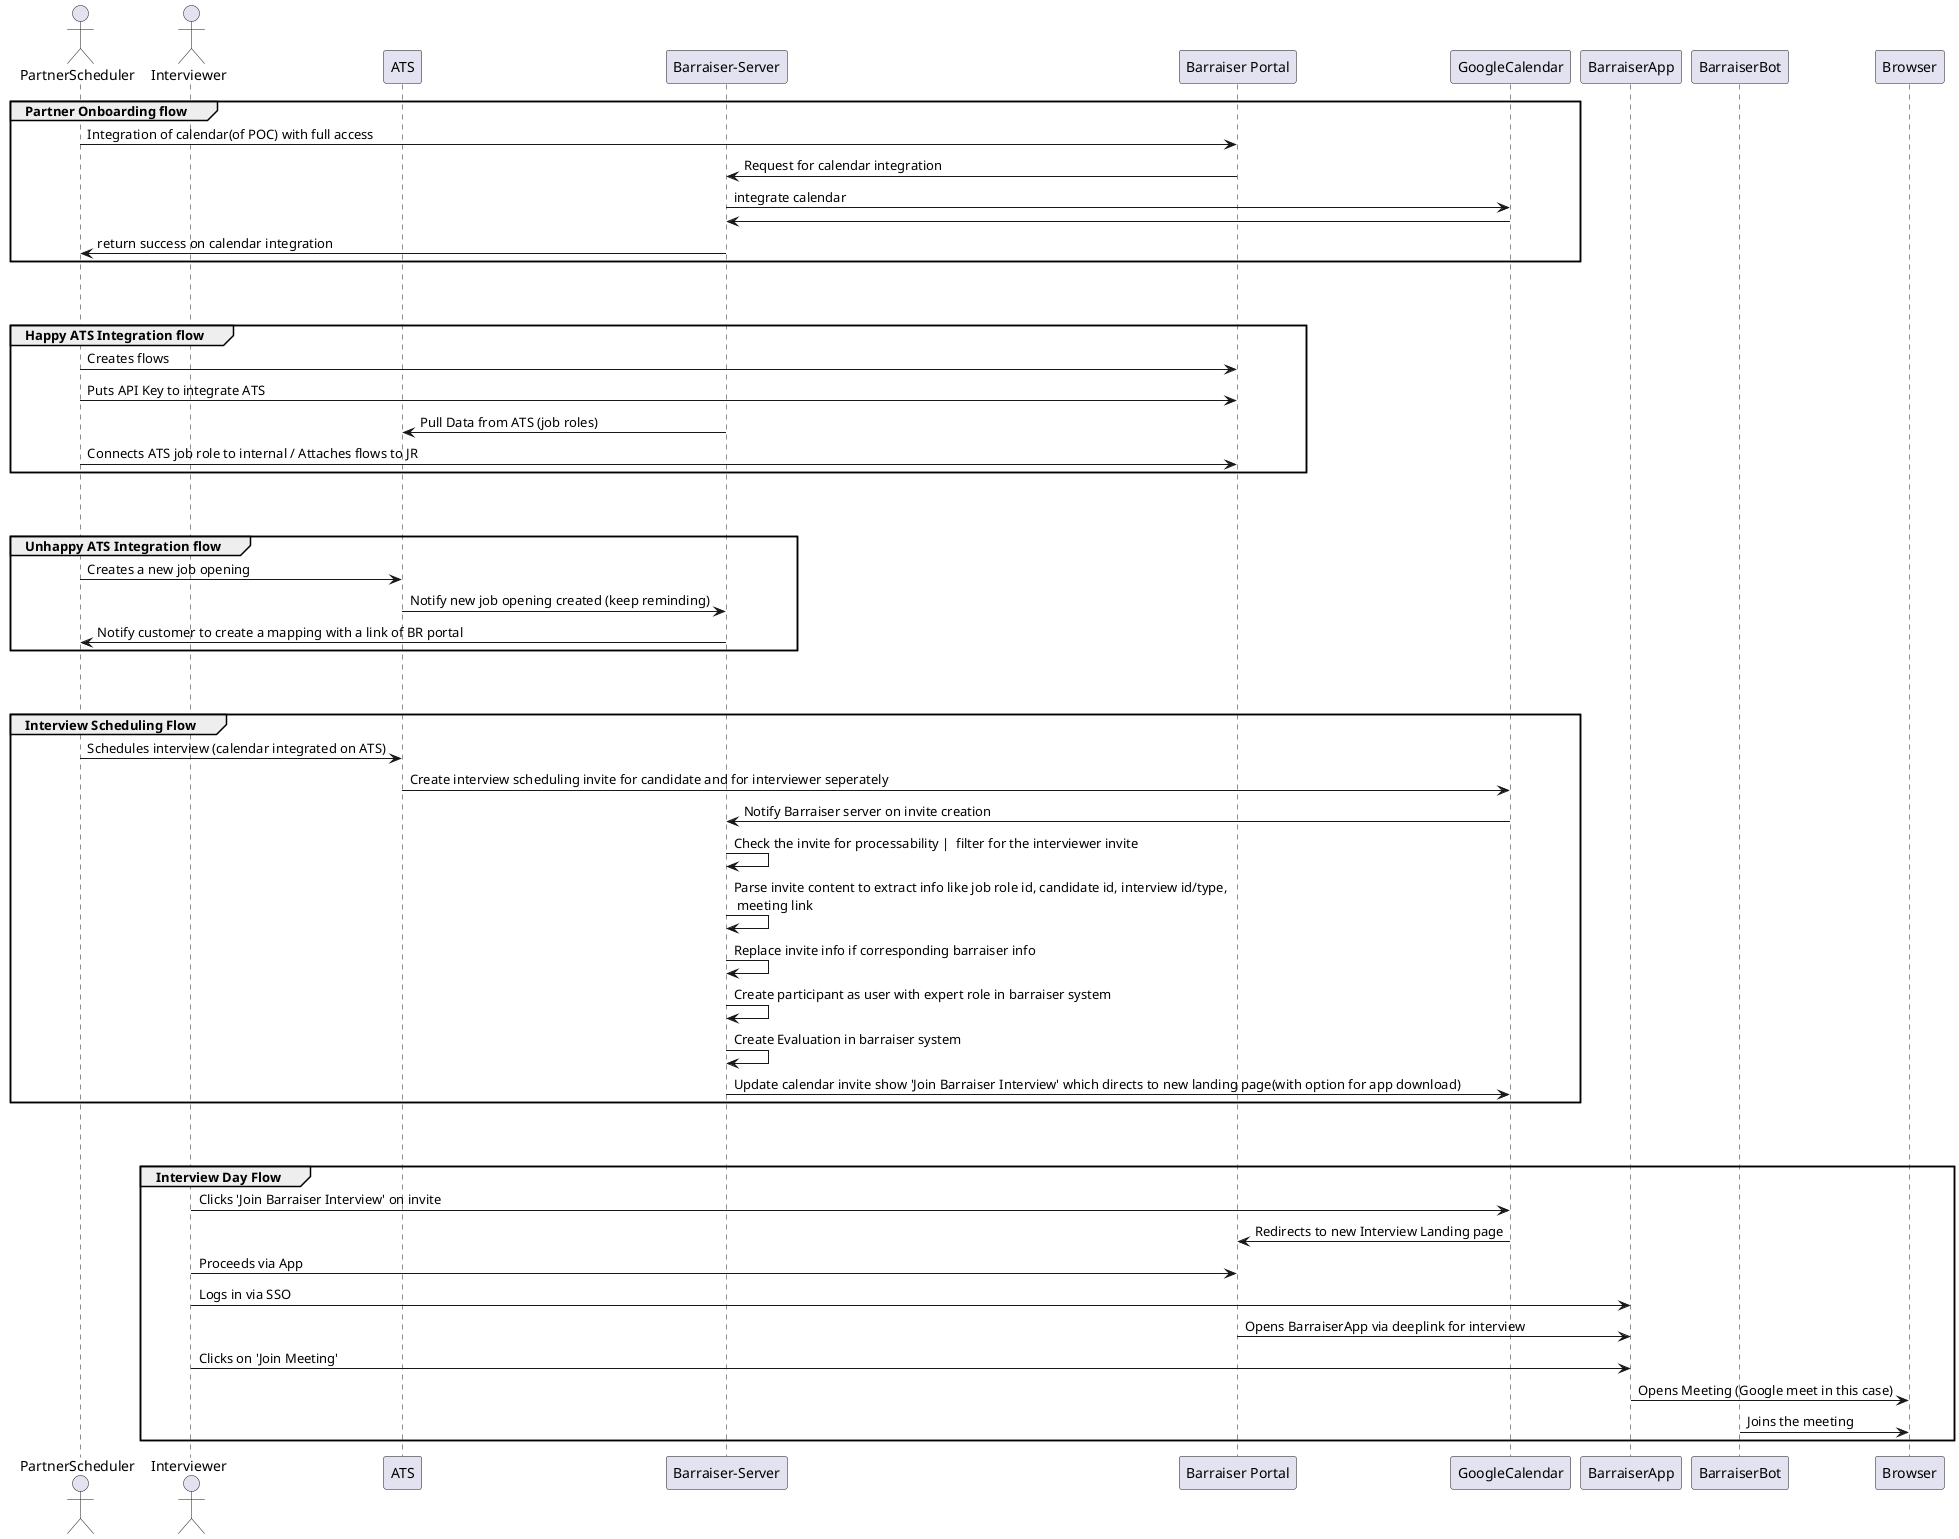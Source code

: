 @startuml
actor PartnerScheduler as psc
actor Interviewer as ir
participant "ATS" as ats
participant "Barraiser-Server" as bs
participant "Barraiser Portal" as bp
participant GoogleCalendar as gc
participant BarraiserApp as bap
participant  BarraiserBot as bot
participant Browser as b


group Partner Onboarding flow
psc -> bp : Integration of calendar(of POC) with full access
bp -> bs : Request for calendar integration
bs -> gc : integrate calendar
gc -> bs :
bs -> psc : return success on calendar integration
end

|||
|||

group  Happy ATS Integration flow
psc -> bp : Creates flows
psc -> bp : Puts API Key to integrate ATS
bs -> ats : Pull Data from ATS (job roles)
psc -> bp : Connects ATS job role to internal / Attaches flows to JR
end

|||
|||

group Unhappy ATS Integration flow
psc -> ats : Creates a new job opening
ats -> bs : Notify new job opening created (keep reminding)
bs -> psc : Notify customer to create a mapping with a link of BR portal
end


|||
|||

group Interview Scheduling Flow
psc -> ats : Schedules interview (calendar integrated on ATS)
ats -> gc : Create interview scheduling invite for candidate and for interviewer seperately
gc -> bs : Notify Barraiser server on invite creation
bs -> bs : Check the invite for processability |  filter for the interviewer invite
bs -> bs : Parse invite content to extract info like job role id, candidate id, interview id/type, \n meeting link
bs -> bs : Replace invite info if corresponding barraiser info
bs -> bs : Create participant as user with expert role in barraiser system
bs -> bs : Create Evaluation in barraiser system
bs -> gc : Update calendar invite show 'Join Barraiser Interview' which directs to new landing page(with option for app download)
end

|||
|||

group Interview Day Flow
ir -> gc : Clicks 'Join Barraiser Interview' on invite
gc -> bp : Redirects to new Interview Landing page
ir -> bp : Proceeds via App
ir -> bap : Logs in via SSO
bp -> bap : Opens BarraiserApp via deeplink for interview
ir -> bap : Clicks on 'Join Meeting'
bap -> b : Opens Meeting (Google meet in this case)
bot -> b : Joins the meeting
end


@enduml

